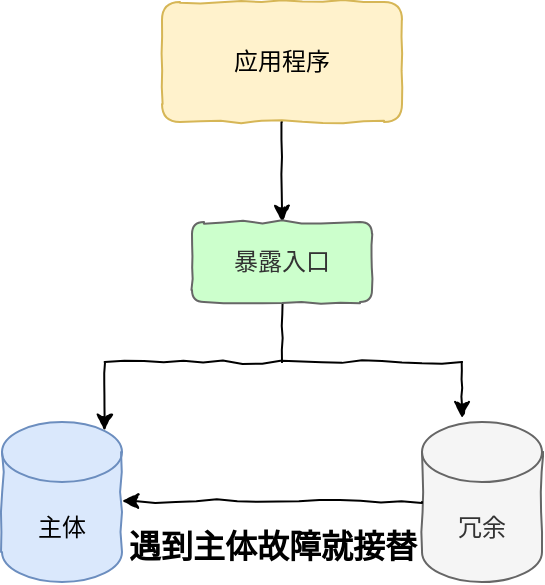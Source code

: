 <mxfile version="13.7.7" type="device"><diagram id="xD9Sof5VYl2oUfWE5Qc4" name="第 1 页"><mxGraphModel dx="1405" dy="713" grid="1" gridSize="10" guides="1" tooltips="1" connect="1" arrows="1" fold="1" page="1" pageScale="1" pageWidth="827" pageHeight="1169" math="0" shadow="0"><root><mxCell id="0"/><mxCell id="1" parent="0"/><mxCell id="hOxikxyqZmScHZFStgHJ-21" value="" style="edgeStyle=orthogonalEdgeStyle;rounded=0;orthogonalLoop=1;jettySize=auto;html=1;comic=1;" edge="1" parent="1" source="hOxikxyqZmScHZFStgHJ-1" target="hOxikxyqZmScHZFStgHJ-2"><mxGeometry relative="1" as="geometry"/></mxCell><mxCell id="hOxikxyqZmScHZFStgHJ-1" value="应用程序" style="rounded=1;whiteSpace=wrap;html=1;fillColor=#fff2cc;strokeColor=#d6b656;comic=1;" vertex="1" parent="1"><mxGeometry x="370" y="90" width="120" height="60" as="geometry"/></mxCell><mxCell id="hOxikxyqZmScHZFStgHJ-6" style="edgeStyle=orthogonalEdgeStyle;rounded=0;orthogonalLoop=1;jettySize=auto;html=1;exitX=0.5;exitY=1;exitDx=0;exitDy=0;entryX=0.855;entryY=0;entryDx=0;entryDy=4.35;entryPerimeter=0;comic=1;" edge="1" parent="1" source="hOxikxyqZmScHZFStgHJ-2" target="hOxikxyqZmScHZFStgHJ-3"><mxGeometry relative="1" as="geometry"/></mxCell><mxCell id="hOxikxyqZmScHZFStgHJ-2" value="暴露入口" style="rounded=1;whiteSpace=wrap;html=1;strokeColor=#666666;fontColor=#333333;fillColor=#CCFFCC;comic=1;" vertex="1" parent="1"><mxGeometry x="385" y="200" width="90" height="40" as="geometry"/></mxCell><mxCell id="hOxikxyqZmScHZFStgHJ-3" value="主体" style="shape=cylinder3;whiteSpace=wrap;html=1;boundedLbl=1;backgroundOutline=1;size=15;fillColor=#dae8fc;strokeColor=#6c8ebf;comic=1;" vertex="1" parent="1"><mxGeometry x="290" y="300" width="60" height="80" as="geometry"/></mxCell><mxCell id="hOxikxyqZmScHZFStgHJ-4" value="冗余" style="shape=cylinder3;whiteSpace=wrap;html=1;boundedLbl=1;backgroundOutline=1;size=15;fillColor=#f5f5f5;strokeColor=#666666;fontColor=#333333;comic=1;" vertex="1" parent="1"><mxGeometry x="500" y="300" width="60" height="80" as="geometry"/></mxCell><mxCell id="hOxikxyqZmScHZFStgHJ-7" value="" style="endArrow=classic;html=1;exitX=0;exitY=0.5;exitDx=0;exitDy=0;exitPerimeter=0;comic=1;" edge="1" parent="1" source="hOxikxyqZmScHZFStgHJ-4"><mxGeometry width="50" height="50" relative="1" as="geometry"><mxPoint x="450" y="339.5" as="sourcePoint"/><mxPoint x="350" y="339.5" as="targetPoint"/></mxGeometry></mxCell><mxCell id="hOxikxyqZmScHZFStgHJ-19" value="&lt;font style=&quot;font-size: 16px&quot;&gt;遇到主体故障就接替&lt;/font&gt;" style="text;strokeColor=none;fillColor=none;html=1;fontSize=24;fontStyle=1;verticalAlign=middle;align=center;comic=1;" vertex="1" parent="1"><mxGeometry x="400" y="350" width="50" height="20" as="geometry"/></mxCell><mxCell id="hOxikxyqZmScHZFStgHJ-22" value="" style="endArrow=none;html=1;comic=1;" edge="1" parent="1"><mxGeometry width="50" height="50" relative="1" as="geometry"><mxPoint x="430" y="270" as="sourcePoint"/><mxPoint x="520" y="270" as="targetPoint"/></mxGeometry></mxCell><mxCell id="hOxikxyqZmScHZFStgHJ-23" value="" style="endArrow=classic;html=1;entryX=0.4;entryY=-0.025;entryDx=0;entryDy=0;entryPerimeter=0;comic=1;" edge="1" parent="1"><mxGeometry width="50" height="50" relative="1" as="geometry"><mxPoint x="520" y="270" as="sourcePoint"/><mxPoint x="520" y="298" as="targetPoint"/></mxGeometry></mxCell></root></mxGraphModel></diagram></mxfile>